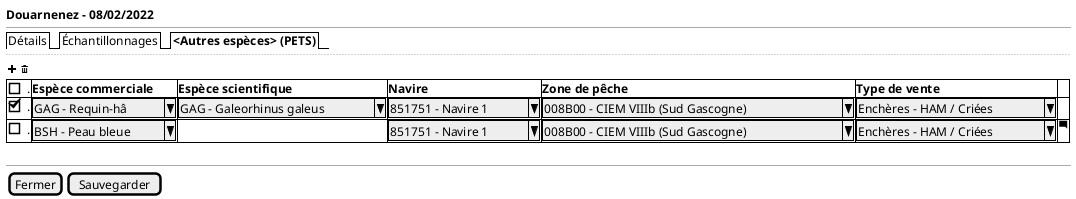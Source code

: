 @startsalt
{
  <b>Douarnenez - 08/02/2022
  --
  {/  Détails | Échantillonnages | <b><Autres espèces> (PETS)}
  ..
  { <&plus> <&trash> }

	{#

      [].| <b>Espèce commerciale | <b>Espèce scientifique  | <b>Navire | <b>Zone de pêche| <b>Type de vente | .
      [X]. | ^GAG - Requin-hâ ^ | ^GAG - Galeorhinus galeus^ | ^851751 - Navire 1^ | ^008B00 - CIEM VIIIb (Sud Gascogne)   ^ | ^Enchères - HAM / Criées^ | .
      []. | ^BSH - Peau bleue^ | . | ^851751 - Navire 1^ | ^008B00 - CIEM VIIIb (Sud Gascogne)   ^ | ^Enchères - HAM / Criées^ | <&comment-square>
    }
    .
  --


  {
    [Fermer] | [Sauvegarder]
  }
}
@endsalt
